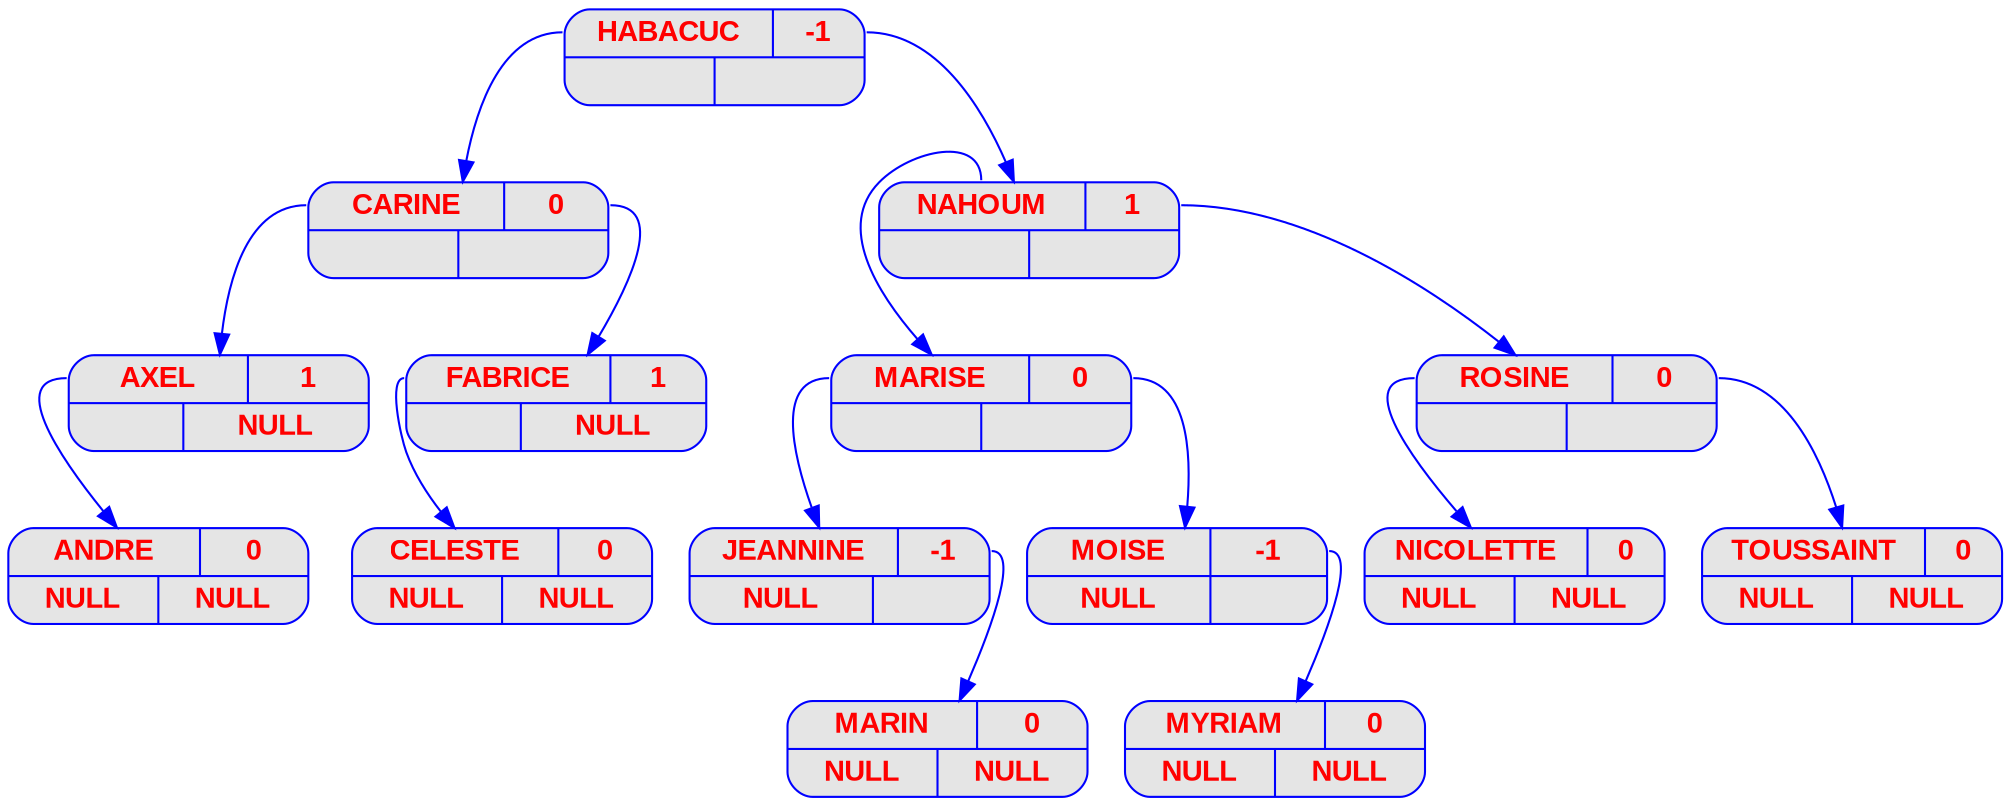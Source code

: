 digraph displayAVL {
	node [
		fontname  = "Arial bold" 
		fontsize  = "14"
		fontcolor = "red"
		style     = "rounded, filled"
		shape     = "record"
		fillcolor = "grey90"
		color     = "blue"
		width     = "2"
	]

	edge [
		color     = "blue"
	]

	"HABACUC" [label = "{{<g> HABACUC | <d> -1 } | { <g> | <d>}}"];
	"HABACUC":g -> "CARINE";
	"CARINE" [label = "{{<g> CARINE | <d> 0 } | { <g> | <d>}}"];
	"CARINE":g -> "AXEL";
	"AXEL" [label = "{{<g> AXEL | <d> 1 } | { <g> | <d>}}"];
	"AXEL" [label = "{{<g> AXEL | <d> 1 }| { <g> | <d> NULL}}"];
	"AXEL":g -> "ANDRE";
	"ANDRE" [label = "{{<g> ANDRE | <d> 0 } | { <g> | <d>}}"];
	"ANDRE" [label = "{{<g> ANDRE | <d> 0 }| { <g> NULL | <d> NULL}}"];
	"CARINE":d -> "FABRICE";
	"FABRICE" [label = "{{<g> FABRICE | <d> 1 } | { <g> | <d>}}"];
	"FABRICE" [label = "{{<g> FABRICE | <d> 1 }| { <g> | <d> NULL}}"];
	"FABRICE":g -> "CELESTE";
	"CELESTE" [label = "{{<g> CELESTE | <d> 0 } | { <g> | <d>}}"];
	"CELESTE" [label = "{{<g> CELESTE | <d> 0 }| { <g> NULL | <d> NULL}}"];
	"HABACUC":d -> "NAHOUM";
	"NAHOUM" [label = "{{<g> NAHOUM | <d> 1 } | { <g> | <d>}}"];
	"NAHOUM":g -> "MARISE";
	"MARISE" [label = "{{<g> MARISE | <d> 0 } | { <g> | <d>}}"];
	"MARISE":g -> "JEANNINE";
	"JEANNINE" [label = "{{<g> JEANNINE | <d> -1 } | { <g> | <d>}}"];
	"JEANNINE" [label = "{{<g> JEANNINE | <d> -1 }| { <g> NULL | <d> }}"];
	"JEANNINE":d -> "MARIN";
	"MARIN" [label = "{{<g> MARIN | <d> 0 } | { <g> | <d>}}"];
	"MARIN" [label = "{{<g> MARIN | <d> 0 }| { <g> NULL | <d> NULL}}"];
	"MARISE":d -> "MOISE";
	"MOISE" [label = "{{<g> MOISE | <d> -1 } | { <g> | <d>}}"];
	"MOISE" [label = "{{<g> MOISE | <d> -1 }| { <g> NULL | <d> }}"];
	"MOISE":d -> "MYRIAM";
	"MYRIAM" [label = "{{<g> MYRIAM | <d> 0 } | { <g> | <d>}}"];
	"MYRIAM" [label = "{{<g> MYRIAM | <d> 0 }| { <g> NULL | <d> NULL}}"];
	"NAHOUM":d -> "ROSINE";
	"ROSINE" [label = "{{<g> ROSINE | <d> 0 } | { <g> | <d>}}"];
	"ROSINE":g -> "NICOLETTE";
	"NICOLETTE" [label = "{{<g> NICOLETTE | <d> 0 } | { <g> | <d>}}"];
	"NICOLETTE" [label = "{{<g> NICOLETTE | <d> 0 }| { <g> NULL | <d> NULL}}"];
	"ROSINE":d -> "TOUSSAINT";
	"TOUSSAINT" [label = "{{<g> TOUSSAINT | <d> 0 } | { <g> | <d>}}"];
	"TOUSSAINT" [label = "{{<g> TOUSSAINT | <d> 0 }| { <g> NULL | <d> NULL}}"];
}
